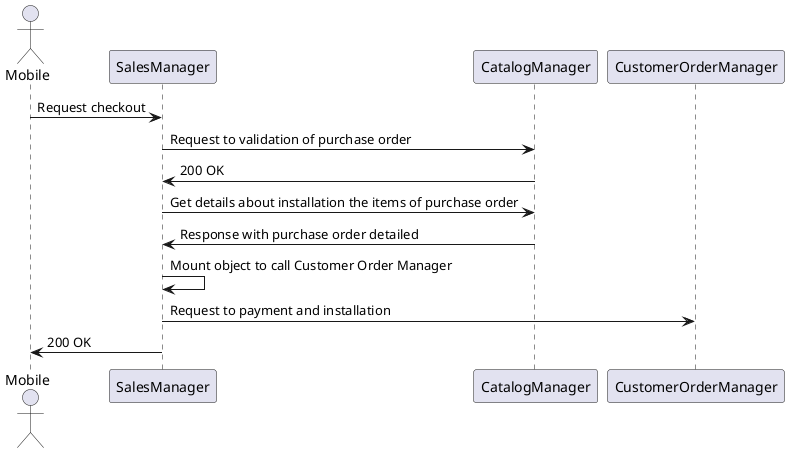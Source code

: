 @startuml
    actor Mobile

    Mobile -> SalesManager: Request checkout

    SalesManager -> CatalogManager: Request to validation of purchase order
    CatalogManager -> SalesManager: 200 OK

    SalesManager -> CatalogManager: Get details about installation the items of purchase order
    CatalogManager -> SalesManager: Response with purchase order detailed

    SalesManager -> SalesManager: Mount object to call Customer Order Manager

    SalesManager -> CustomerOrderManager: Request to payment and installation

    SalesManager -> Mobile: 200 OK
@enduml-